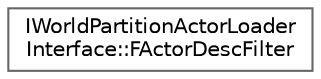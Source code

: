 digraph "Graphical Class Hierarchy"
{
 // INTERACTIVE_SVG=YES
 // LATEX_PDF_SIZE
  bgcolor="transparent";
  edge [fontname=Helvetica,fontsize=10,labelfontname=Helvetica,labelfontsize=10];
  node [fontname=Helvetica,fontsize=10,shape=box,height=0.2,width=0.4];
  rankdir="LR";
  Node0 [id="Node000000",label="IWorldPartitionActorLoader\lInterface::FActorDescFilter",height=0.2,width=0.4,color="grey40", fillcolor="white", style="filled",URL="$d3/d67/classIWorldPartitionActorLoaderInterface_1_1FActorDescFilter.html",tooltip=" "];
}
